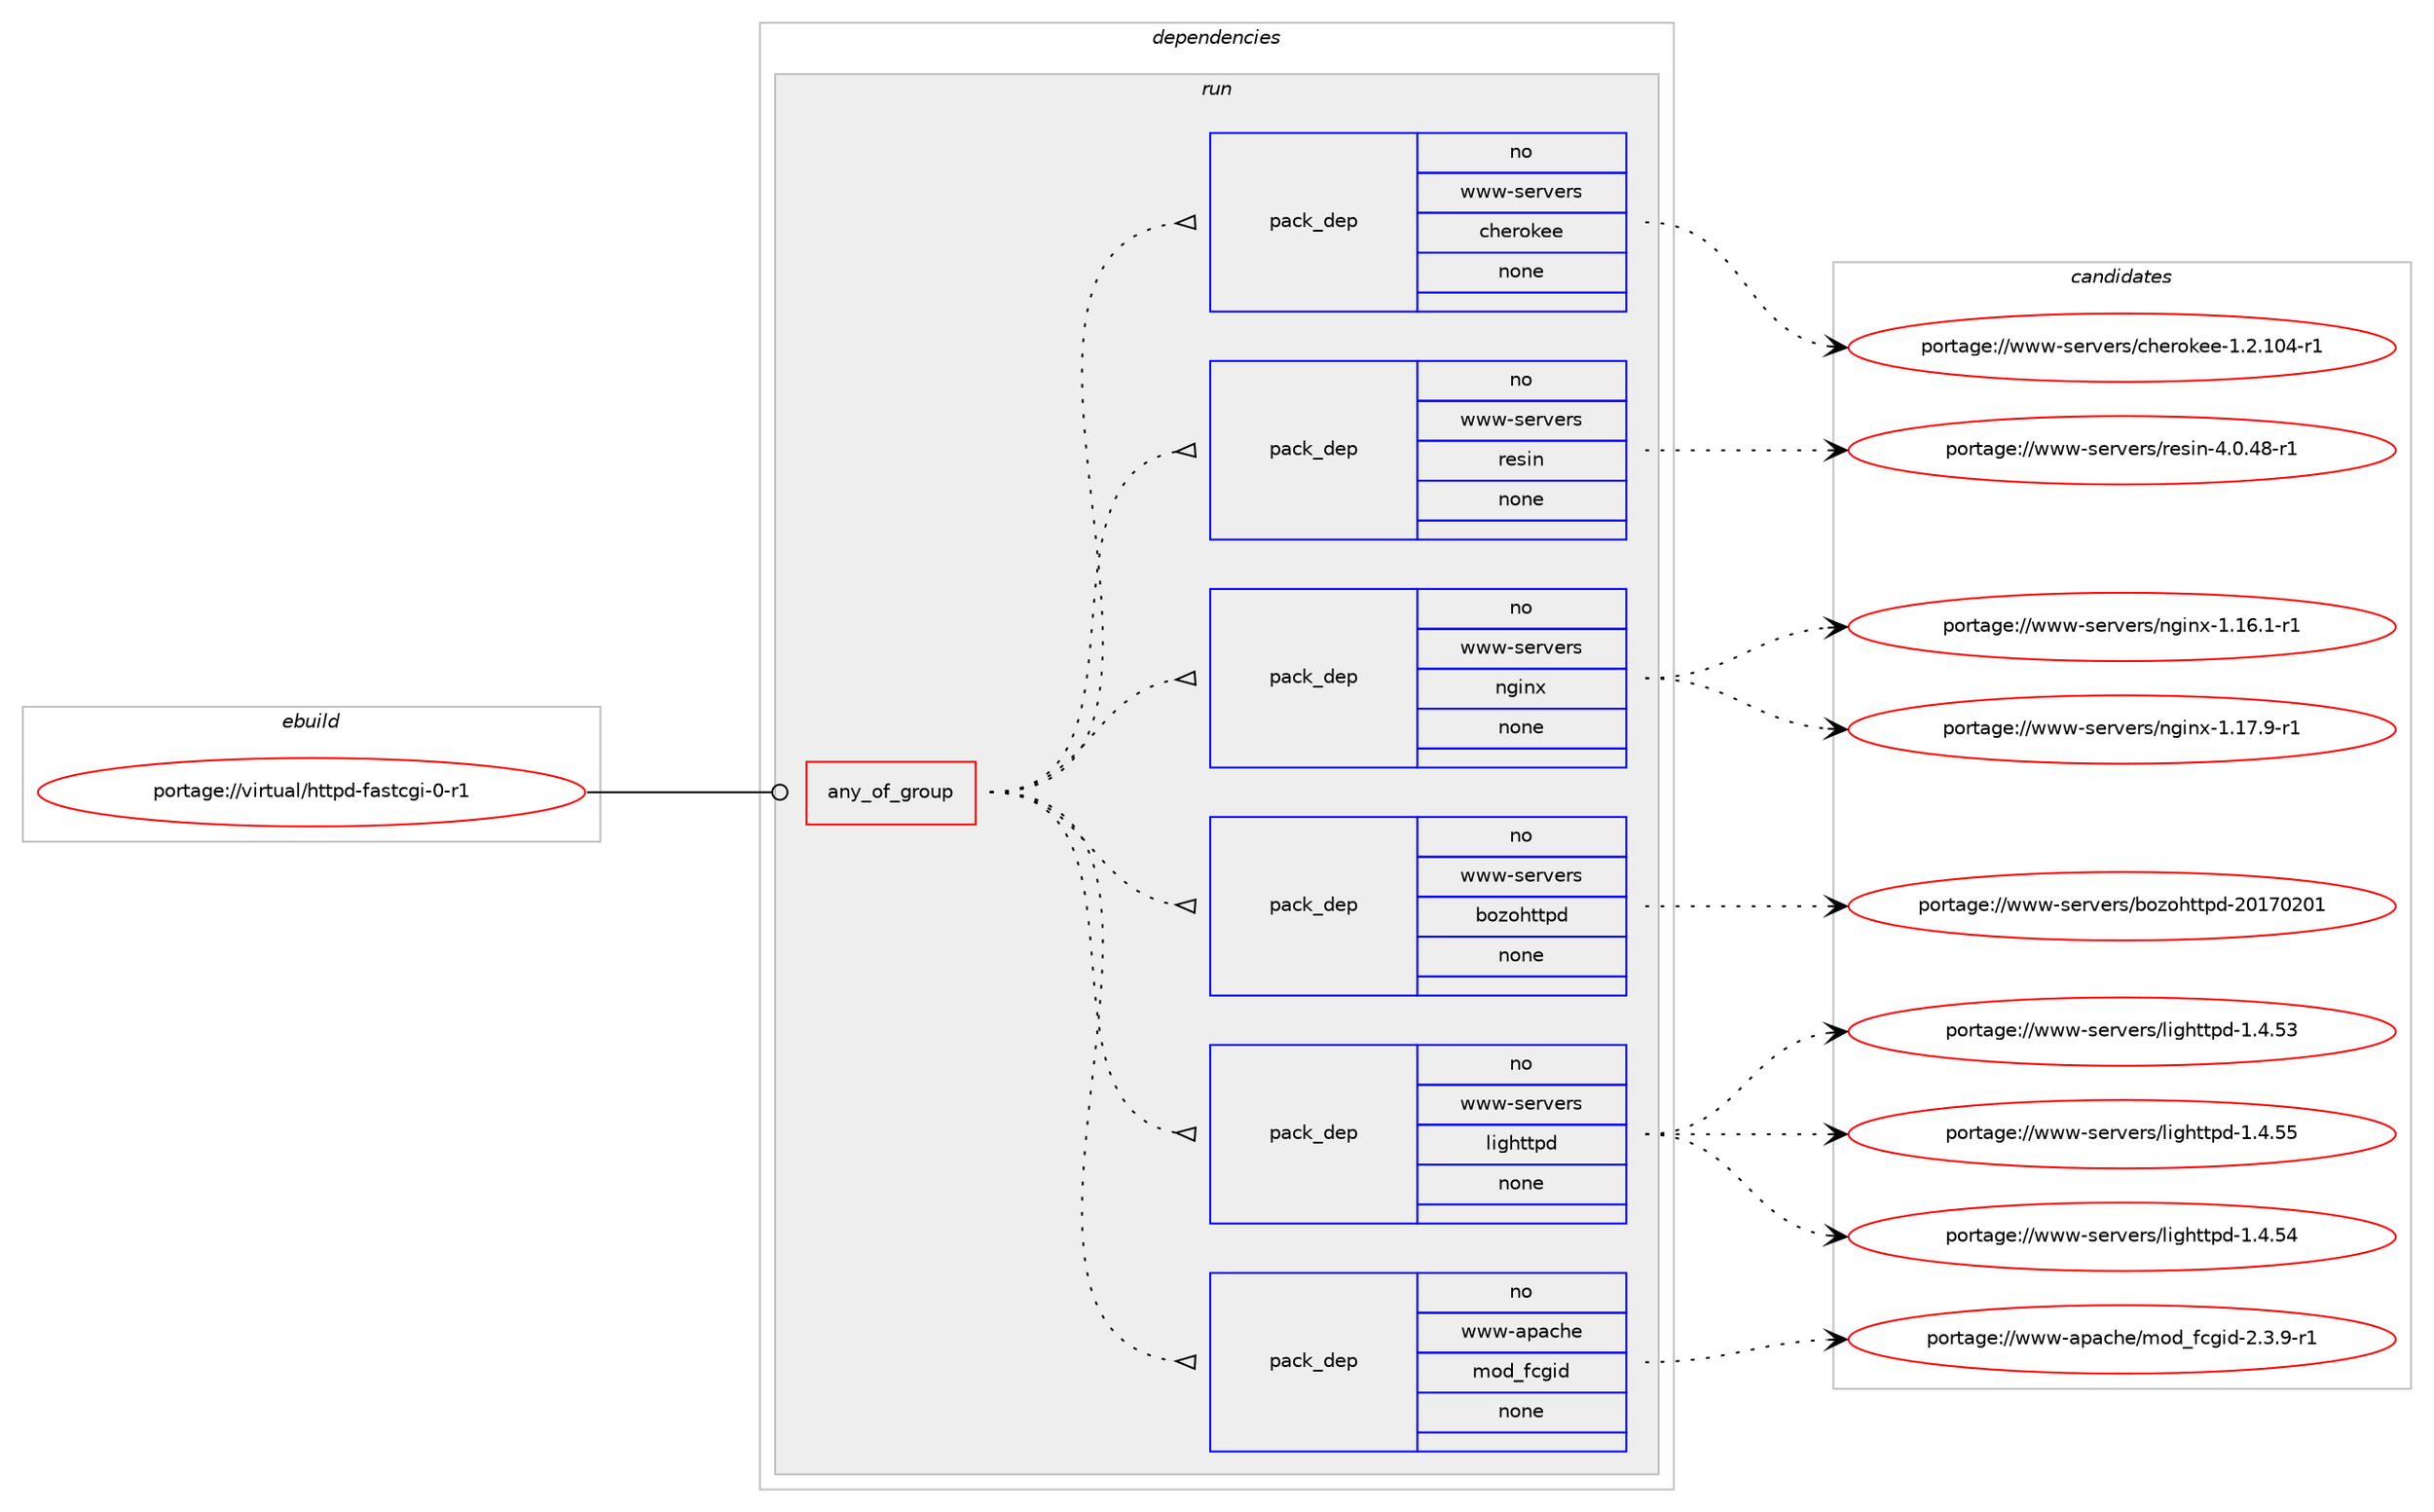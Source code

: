 digraph prolog {

# *************
# Graph options
# *************

newrank=true;
concentrate=true;
compound=true;
graph [rankdir=LR,fontname=Helvetica,fontsize=10,ranksep=1.5];#, ranksep=2.5, nodesep=0.2];
edge  [arrowhead=vee];
node  [fontname=Helvetica,fontsize=10];

# **********
# The ebuild
# **********

subgraph cluster_leftcol {
color=gray;
rank=same;
label=<<i>ebuild</i>>;
id [label="portage://virtual/httpd-fastcgi-0-r1", color=red, width=4, href="../virtual/httpd-fastcgi-0-r1.svg"];
}

# ****************
# The dependencies
# ****************

subgraph cluster_midcol {
color=gray;
label=<<i>dependencies</i>>;
subgraph cluster_compile {
fillcolor="#eeeeee";
style=filled;
label=<<i>compile</i>>;
}
subgraph cluster_compileandrun {
fillcolor="#eeeeee";
style=filled;
label=<<i>compile and run</i>>;
}
subgraph cluster_run {
fillcolor="#eeeeee";
style=filled;
label=<<i>run</i>>;
subgraph any535 {
dependency20918 [label=<<TABLE BORDER="0" CELLBORDER="1" CELLSPACING="0" CELLPADDING="4"><TR><TD CELLPADDING="10">any_of_group</TD></TR></TABLE>>, shape=none, color=red];subgraph pack17313 {
dependency20919 [label=<<TABLE BORDER="0" CELLBORDER="1" CELLSPACING="0" CELLPADDING="4" WIDTH="220"><TR><TD ROWSPAN="6" CELLPADDING="30">pack_dep</TD></TR><TR><TD WIDTH="110">no</TD></TR><TR><TD>www-apache</TD></TR><TR><TD>mod_fcgid</TD></TR><TR><TD>none</TD></TR><TR><TD></TD></TR></TABLE>>, shape=none, color=blue];
}
dependency20918:e -> dependency20919:w [weight=20,style="dotted",arrowhead="oinv"];
subgraph pack17314 {
dependency20920 [label=<<TABLE BORDER="0" CELLBORDER="1" CELLSPACING="0" CELLPADDING="4" WIDTH="220"><TR><TD ROWSPAN="6" CELLPADDING="30">pack_dep</TD></TR><TR><TD WIDTH="110">no</TD></TR><TR><TD>www-servers</TD></TR><TR><TD>lighttpd</TD></TR><TR><TD>none</TD></TR><TR><TD></TD></TR></TABLE>>, shape=none, color=blue];
}
dependency20918:e -> dependency20920:w [weight=20,style="dotted",arrowhead="oinv"];
subgraph pack17315 {
dependency20921 [label=<<TABLE BORDER="0" CELLBORDER="1" CELLSPACING="0" CELLPADDING="4" WIDTH="220"><TR><TD ROWSPAN="6" CELLPADDING="30">pack_dep</TD></TR><TR><TD WIDTH="110">no</TD></TR><TR><TD>www-servers</TD></TR><TR><TD>bozohttpd</TD></TR><TR><TD>none</TD></TR><TR><TD></TD></TR></TABLE>>, shape=none, color=blue];
}
dependency20918:e -> dependency20921:w [weight=20,style="dotted",arrowhead="oinv"];
subgraph pack17316 {
dependency20922 [label=<<TABLE BORDER="0" CELLBORDER="1" CELLSPACING="0" CELLPADDING="4" WIDTH="220"><TR><TD ROWSPAN="6" CELLPADDING="30">pack_dep</TD></TR><TR><TD WIDTH="110">no</TD></TR><TR><TD>www-servers</TD></TR><TR><TD>nginx</TD></TR><TR><TD>none</TD></TR><TR><TD></TD></TR></TABLE>>, shape=none, color=blue];
}
dependency20918:e -> dependency20922:w [weight=20,style="dotted",arrowhead="oinv"];
subgraph pack17317 {
dependency20923 [label=<<TABLE BORDER="0" CELLBORDER="1" CELLSPACING="0" CELLPADDING="4" WIDTH="220"><TR><TD ROWSPAN="6" CELLPADDING="30">pack_dep</TD></TR><TR><TD WIDTH="110">no</TD></TR><TR><TD>www-servers</TD></TR><TR><TD>resin</TD></TR><TR><TD>none</TD></TR><TR><TD></TD></TR></TABLE>>, shape=none, color=blue];
}
dependency20918:e -> dependency20923:w [weight=20,style="dotted",arrowhead="oinv"];
subgraph pack17318 {
dependency20924 [label=<<TABLE BORDER="0" CELLBORDER="1" CELLSPACING="0" CELLPADDING="4" WIDTH="220"><TR><TD ROWSPAN="6" CELLPADDING="30">pack_dep</TD></TR><TR><TD WIDTH="110">no</TD></TR><TR><TD>www-servers</TD></TR><TR><TD>cherokee</TD></TR><TR><TD>none</TD></TR><TR><TD></TD></TR></TABLE>>, shape=none, color=blue];
}
dependency20918:e -> dependency20924:w [weight=20,style="dotted",arrowhead="oinv"];
}
id:e -> dependency20918:w [weight=20,style="solid",arrowhead="odot"];
}
}

# **************
# The candidates
# **************

subgraph cluster_choices {
rank=same;
color=gray;
label=<<i>candidates</i>>;

subgraph choice17313 {
color=black;
nodesep=1;
choice119119119459711297991041014710911110095102991031051004550465146574511449 [label="portage://www-apache/mod_fcgid-2.3.9-r1", color=red, width=4,href="../www-apache/mod_fcgid-2.3.9-r1.svg"];
dependency20919:e -> choice119119119459711297991041014710911110095102991031051004550465146574511449:w [style=dotted,weight="100"];
}
subgraph choice17314 {
color=black;
nodesep=1;
choice119119119451151011141181011141154710810510310411611611210045494652465353 [label="portage://www-servers/lighttpd-1.4.55", color=red, width=4,href="../www-servers/lighttpd-1.4.55.svg"];
choice119119119451151011141181011141154710810510310411611611210045494652465352 [label="portage://www-servers/lighttpd-1.4.54", color=red, width=4,href="../www-servers/lighttpd-1.4.54.svg"];
choice119119119451151011141181011141154710810510310411611611210045494652465351 [label="portage://www-servers/lighttpd-1.4.53", color=red, width=4,href="../www-servers/lighttpd-1.4.53.svg"];
dependency20920:e -> choice119119119451151011141181011141154710810510310411611611210045494652465353:w [style=dotted,weight="100"];
dependency20920:e -> choice119119119451151011141181011141154710810510310411611611210045494652465352:w [style=dotted,weight="100"];
dependency20920:e -> choice119119119451151011141181011141154710810510310411611611210045494652465351:w [style=dotted,weight="100"];
}
subgraph choice17315 {
color=black;
nodesep=1;
choice119119119451151011141181011141154798111122111104116116112100455048495548504849 [label="portage://www-servers/bozohttpd-20170201", color=red, width=4,href="../www-servers/bozohttpd-20170201.svg"];
dependency20921:e -> choice119119119451151011141181011141154798111122111104116116112100455048495548504849:w [style=dotted,weight="100"];
}
subgraph choice17316 {
color=black;
nodesep=1;
choice1191191194511510111411810111411547110103105110120454946495546574511449 [label="portage://www-servers/nginx-1.17.9-r1", color=red, width=4,href="../www-servers/nginx-1.17.9-r1.svg"];
choice1191191194511510111411810111411547110103105110120454946495446494511449 [label="portage://www-servers/nginx-1.16.1-r1", color=red, width=4,href="../www-servers/nginx-1.16.1-r1.svg"];
dependency20922:e -> choice1191191194511510111411810111411547110103105110120454946495546574511449:w [style=dotted,weight="100"];
dependency20922:e -> choice1191191194511510111411810111411547110103105110120454946495446494511449:w [style=dotted,weight="100"];
}
subgraph choice17317 {
color=black;
nodesep=1;
choice1191191194511510111411810111411547114101115105110455246484652564511449 [label="portage://www-servers/resin-4.0.48-r1", color=red, width=4,href="../www-servers/resin-4.0.48-r1.svg"];
dependency20923:e -> choice1191191194511510111411810111411547114101115105110455246484652564511449:w [style=dotted,weight="100"];
}
subgraph choice17318 {
color=black;
nodesep=1;
choice11911911945115101114118101114115479910410111411110710110145494650464948524511449 [label="portage://www-servers/cherokee-1.2.104-r1", color=red, width=4,href="../www-servers/cherokee-1.2.104-r1.svg"];
dependency20924:e -> choice11911911945115101114118101114115479910410111411110710110145494650464948524511449:w [style=dotted,weight="100"];
}
}

}
